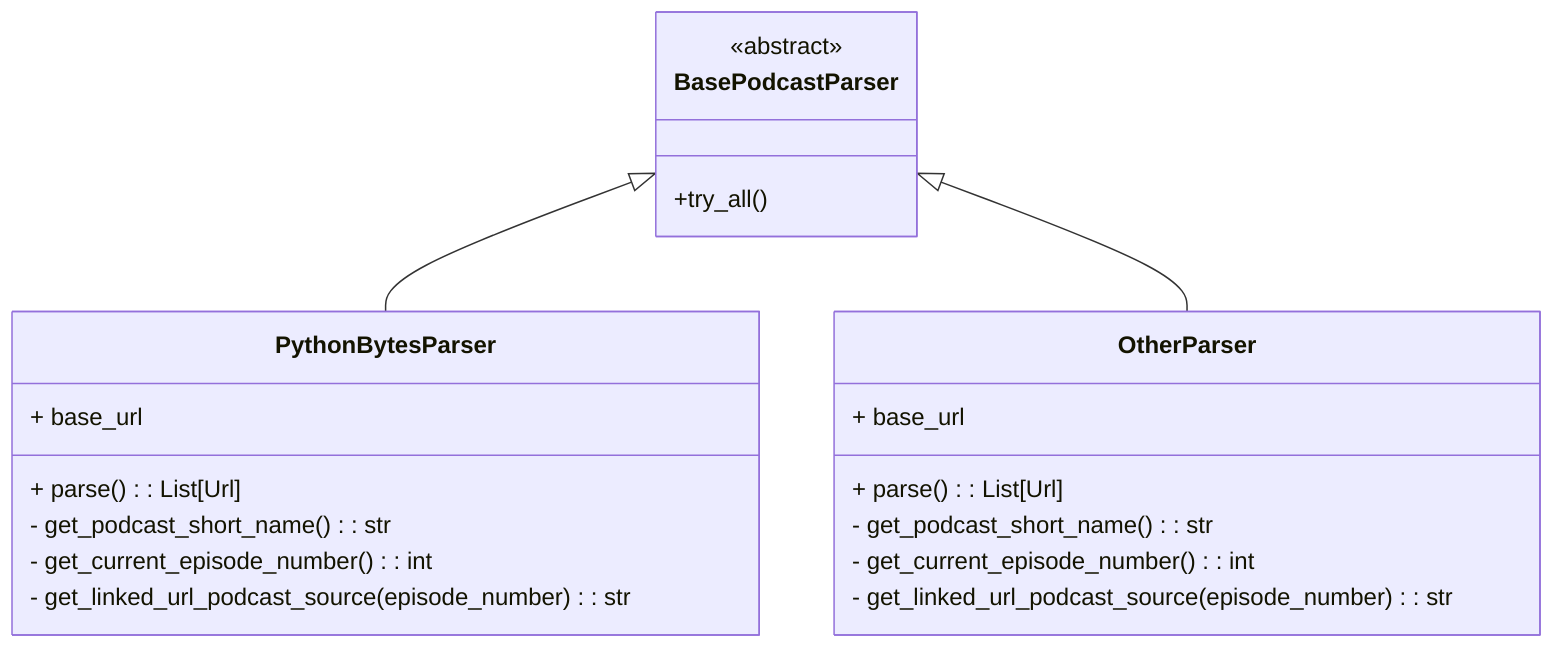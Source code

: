 classDiagram
    BasePodcastParser <|-- PythonBytesParser
    BasePodcastParser <|-- OtherParser

class BasePodcastParser {
    <<abstract>>
    +try_all()
    }

class PythonBytesParser {
    + base_url
    + parse() : List[Url]
    - get_podcast_short_name() : str
    - get_current_episode_number() : int
    - get_linked_url_podcast_source(episode_number) : str
    }

class OtherParser {
    + base_url
    + parse() : List[Url]
    - get_podcast_short_name() : str
    - get_current_episode_number() : int
    - get_linked_url_podcast_source(episode_number) : str
    }